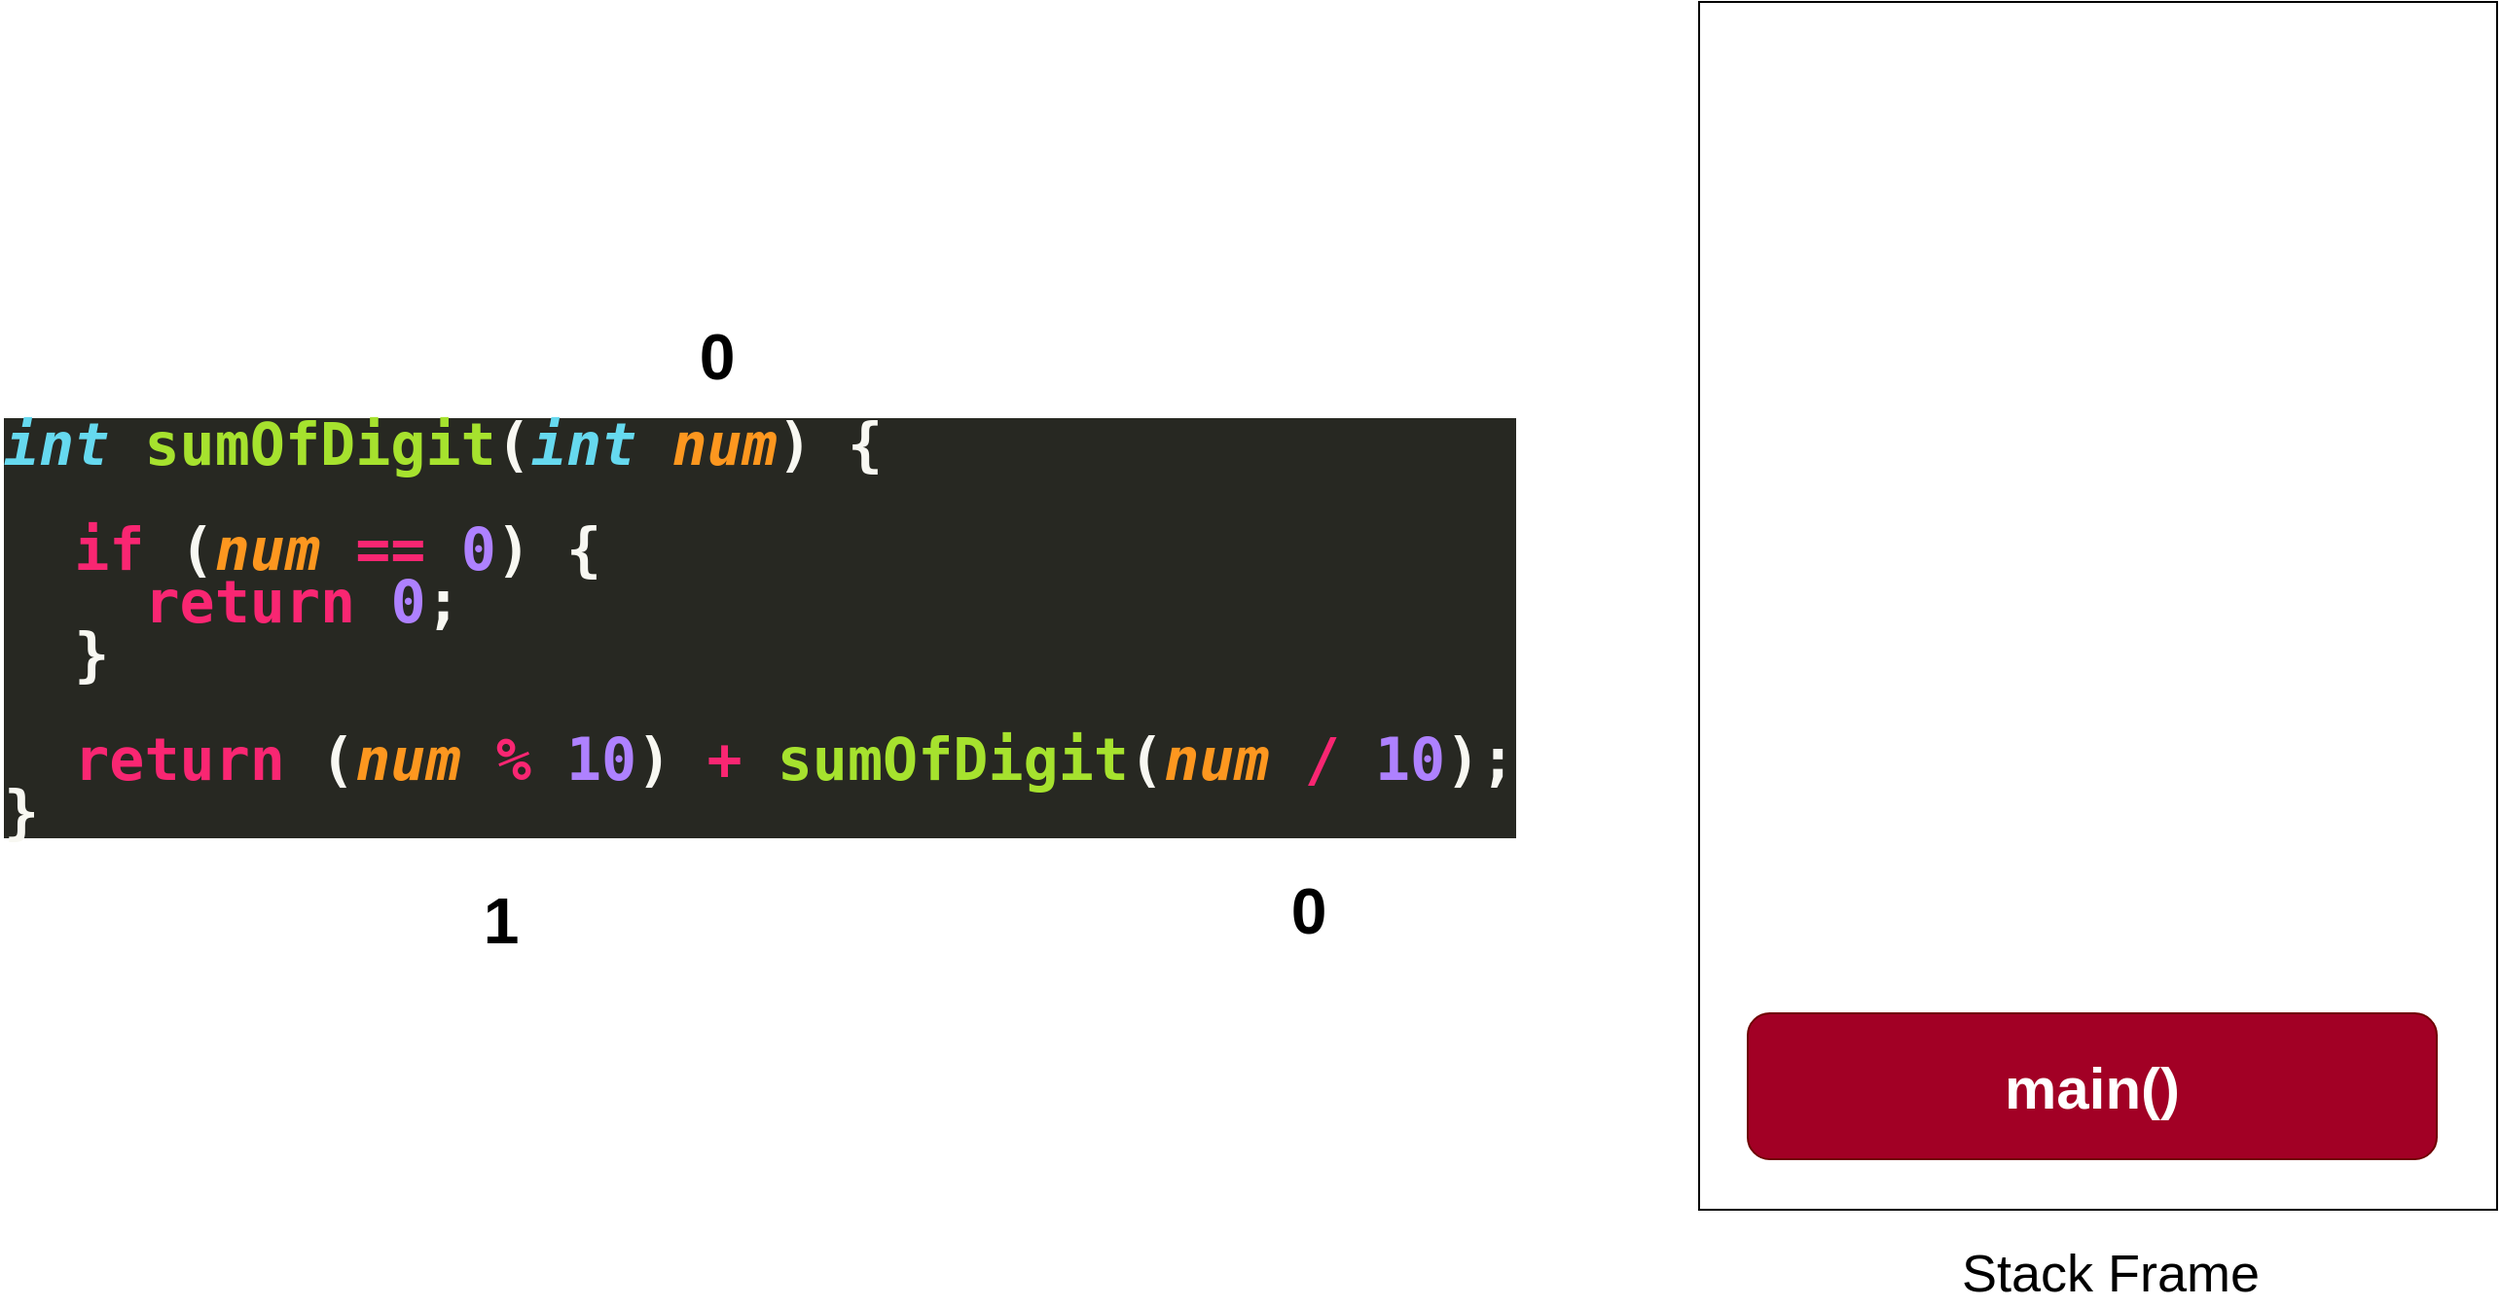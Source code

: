 <mxfile>
    <diagram id="lYxwmzsgjJexhKxpm00B" name="Page-1">
        <mxGraphModel dx="2998" dy="1548" grid="0" gridSize="10" guides="1" tooltips="1" connect="1" arrows="1" fold="1" page="0" pageScale="1" pageWidth="1100" pageHeight="850" math="0" shadow="0">
            <root>
                <mxCell id="0"/>
                <mxCell id="1" parent="0"/>
                <mxCell id="370" value="" style="rounded=0;whiteSpace=wrap;html=1;fontSize=25;" vertex="1" parent="1">
                    <mxGeometry x="-368" y="-735" width="410" height="621" as="geometry"/>
                </mxCell>
                <mxCell id="371" value="&lt;font style=&quot;font-size: 27px;&quot;&gt;Stack Frame&lt;/font&gt;" style="text;html=1;strokeColor=none;fillColor=none;align=center;verticalAlign=middle;whiteSpace=wrap;rounded=0;fontSize=25;" vertex="1" parent="1">
                    <mxGeometry x="-247" y="-96" width="181" height="30" as="geometry"/>
                </mxCell>
                <mxCell id="372" value="&lt;div style=&quot;color: rgb(248, 248, 242); background-color: rgb(39, 40, 34); font-family: &amp;quot;Fira Code&amp;quot;, &amp;quot;Droid Sans Mono&amp;quot;, &amp;quot;monospace&amp;quot;, monospace; font-size: 30px; line-height: 27px;&quot;&gt;&lt;div&gt;&lt;b&gt;&lt;span style=&quot;color: #66d9ef;font-style: italic;&quot;&gt;int&lt;/span&gt; &lt;span style=&quot;color: #a6e22e;&quot;&gt;sumOfDigit&lt;/span&gt;(&lt;span style=&quot;color: #66d9ef;font-style: italic;&quot;&gt;int&lt;/span&gt; &lt;span style=&quot;color: #fd971f;font-style: italic;&quot;&gt;num&lt;/span&gt;) {&lt;/b&gt;&lt;/div&gt;&lt;div&gt;&lt;b&gt;&lt;br&gt;&lt;/b&gt;&lt;/div&gt;&lt;div&gt;&lt;b&gt;&lt;span style=&quot;color: #f92672;&quot;&gt;&amp;nbsp; if&lt;/span&gt; (&lt;span style=&quot;color: #fd971f;font-style: italic;&quot;&gt;num&lt;/span&gt; &lt;span style=&quot;color: #f92672;&quot;&gt;==&lt;/span&gt; &lt;span style=&quot;color: #ae81ff;&quot;&gt;0&lt;/span&gt;) {&lt;/b&gt;&lt;/div&gt;&lt;div&gt;&lt;b&gt;&lt;span style=&quot;color: #f92672;&quot;&gt;&amp;nbsp; &amp;nbsp; return&lt;/span&gt; &lt;span style=&quot;color: #ae81ff;&quot;&gt;0&lt;/span&gt;;&lt;/b&gt;&lt;/div&gt;&lt;div&gt;&lt;b&gt;&amp;nbsp; }&lt;/b&gt;&lt;/div&gt;&lt;div&gt;&lt;b&gt;&lt;br&gt;&lt;/b&gt;&lt;/div&gt;&lt;div&gt;  &lt;b&gt;&lt;span style=&quot;color: #f92672;&quot;&gt;&amp;nbsp; return&lt;/span&gt; (&lt;span style=&quot;color: #fd971f;font-style: italic;&quot;&gt;num&lt;/span&gt; &lt;span style=&quot;color: #f92672;&quot;&gt;%&lt;/span&gt; &lt;span style=&quot;color: #ae81ff;&quot;&gt;10&lt;/span&gt;) &lt;span style=&quot;color: #f92672;&quot;&gt;+&lt;/span&gt; &lt;span style=&quot;color: #a6e22e;&quot;&gt;sumOfDigit&lt;/span&gt;(&lt;span style=&quot;color: #fd971f;font-style: italic;&quot;&gt;num&lt;/span&gt; &lt;span style=&quot;color: #f92672;&quot;&gt;/&lt;/span&gt; &lt;span style=&quot;color: #ae81ff;&quot;&gt;10&lt;/span&gt;);&lt;/b&gt;&lt;/div&gt;&lt;div&gt;&lt;b&gt;}&lt;/b&gt;&lt;/div&gt;&lt;/div&gt;" style="text;html=1;strokeColor=none;fillColor=none;align=left;verticalAlign=middle;whiteSpace=wrap;rounded=0;fontSize=27;movable=0;resizable=0;rotatable=0;deletable=0;editable=0;connectable=0;" vertex="1" parent="1">
                    <mxGeometry x="-1241" y="-636" width="794" height="444" as="geometry"/>
                </mxCell>
                <mxCell id="373" value="&lt;b&gt;main()&lt;/b&gt;" style="rounded=1;whiteSpace=wrap;html=1;fontSize=30;fillColor=#a20025;fontColor=#ffffff;strokeColor=#6F0000;" vertex="1" parent="1">
                    <mxGeometry x="-343" y="-215" width="354" height="75" as="geometry"/>
                </mxCell>
                <mxCell id="376" value="&lt;b&gt;&lt;font style=&quot;font-size: 33px;&quot;&gt;1&lt;/font&gt;&lt;/b&gt;" style="text;html=1;align=center;verticalAlign=middle;resizable=0;points=[];autosize=1;strokeColor=none;fillColor=none;fontSize=30;" vertex="1" parent="1">
                    <mxGeometry x="-1002" y="-289.5" width="36" height="52" as="geometry"/>
                </mxCell>
                <mxCell id="377" value="&lt;b&gt;&lt;font style=&quot;font-size: 33px;&quot;&gt;0&lt;/font&gt;&lt;/b&gt;" style="text;html=1;align=center;verticalAlign=middle;resizable=0;points=[];autosize=1;strokeColor=none;fillColor=none;fontSize=30;" vertex="1" parent="1">
                    <mxGeometry x="-891" y="-579" width="36" height="52" as="geometry"/>
                </mxCell>
                <mxCell id="378" value="&lt;b&gt;&lt;font style=&quot;font-size: 33px;&quot;&gt;0&lt;/font&gt;&lt;/b&gt;" style="text;html=1;align=center;verticalAlign=middle;resizable=0;points=[];autosize=1;strokeColor=none;fillColor=none;fontSize=30;" vertex="1" parent="1">
                    <mxGeometry x="-587" y="-294" width="36" height="52" as="geometry"/>
                </mxCell>
            </root>
        </mxGraphModel>
    </diagram>
</mxfile>